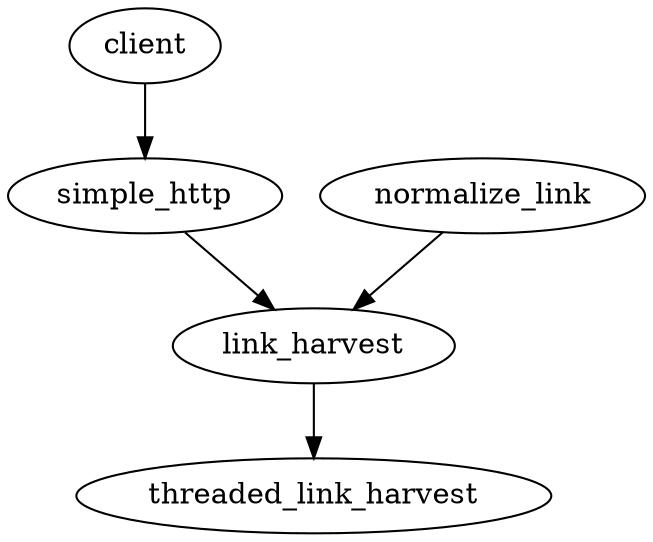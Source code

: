 digraph G {
	"client" -> "simple_http";
	"simple_http" -> "link_harvest";
	"normalize_link" -> "link_harvest";
	"link_harvest" -> "threaded_link_harvest";
}